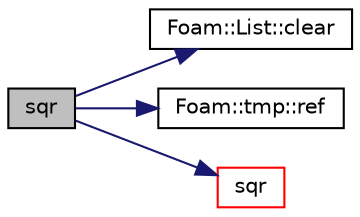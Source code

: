 digraph "sqr"
{
  bgcolor="transparent";
  edge [fontname="Helvetica",fontsize="10",labelfontname="Helvetica",labelfontsize="10"];
  node [fontname="Helvetica",fontsize="10",shape=record];
  rankdir="LR";
  Node73694 [label="sqr",height=0.2,width=0.4,color="black", fillcolor="grey75", style="filled", fontcolor="black"];
  Node73694 -> Node73695 [color="midnightblue",fontsize="10",style="solid",fontname="Helvetica"];
  Node73695 [label="Foam::List::clear",height=0.2,width=0.4,color="black",URL="$a26833.html#ac8bb3912a3ce86b15842e79d0b421204",tooltip="Clear the list, i.e. set size to zero. "];
  Node73694 -> Node73696 [color="midnightblue",fontsize="10",style="solid",fontname="Helvetica"];
  Node73696 [label="Foam::tmp::ref",height=0.2,width=0.4,color="black",URL="$a27077.html#aeaf81e641282874cef07f5b808efc83b",tooltip="Return non-const reference or generate a fatal error. "];
  Node73694 -> Node73697 [color="midnightblue",fontsize="10",style="solid",fontname="Helvetica"];
  Node73697 [label="sqr",height=0.2,width=0.4,color="red",URL="$a21851.html#a277dc11c581d53826ab5090b08f3b17b"];
}
